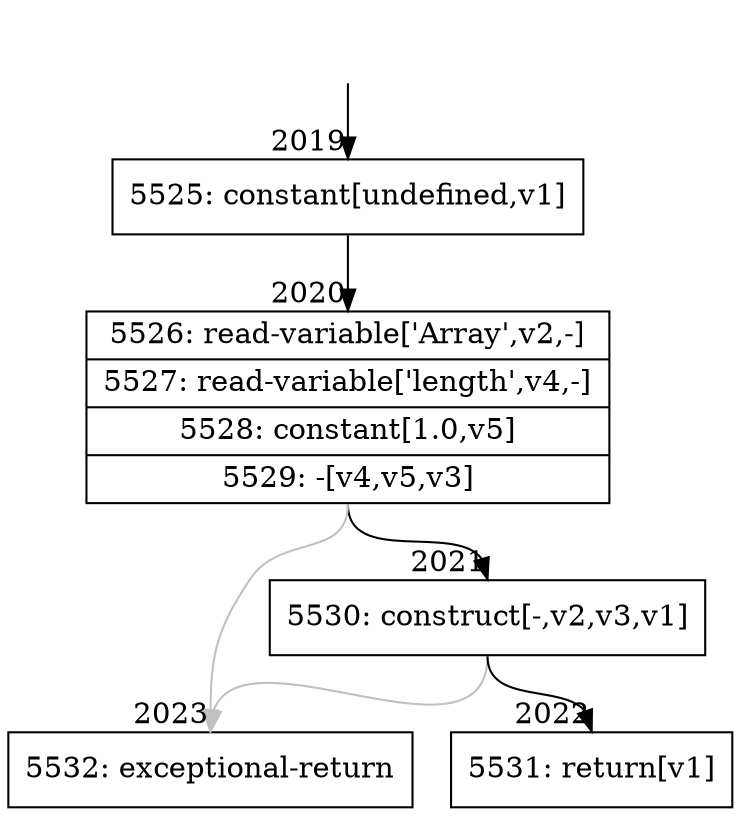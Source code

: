 digraph {
rankdir="TD"
BB_entry144[shape=none,label=""];
BB_entry144 -> BB2019 [tailport=s, headport=n, headlabel="    2019"]
BB2019 [shape=record label="{5525: constant[undefined,v1]}" ] 
BB2019 -> BB2020 [tailport=s, headport=n, headlabel="      2020"]
BB2020 [shape=record label="{5526: read-variable['Array',v2,-]|5527: read-variable['length',v4,-]|5528: constant[1.0,v5]|5529: -[v4,v5,v3]}" ] 
BB2020 -> BB2021 [tailport=s, headport=n, headlabel="      2021"]
BB2020 -> BB2023 [tailport=s, headport=n, color=gray, headlabel="      2023"]
BB2021 [shape=record label="{5530: construct[-,v2,v3,v1]}" ] 
BB2021 -> BB2022 [tailport=s, headport=n, headlabel="      2022"]
BB2021 -> BB2023 [tailport=s, headport=n, color=gray]
BB2022 [shape=record label="{5531: return[v1]}" ] 
BB2023 [shape=record label="{5532: exceptional-return}" ] 
}
